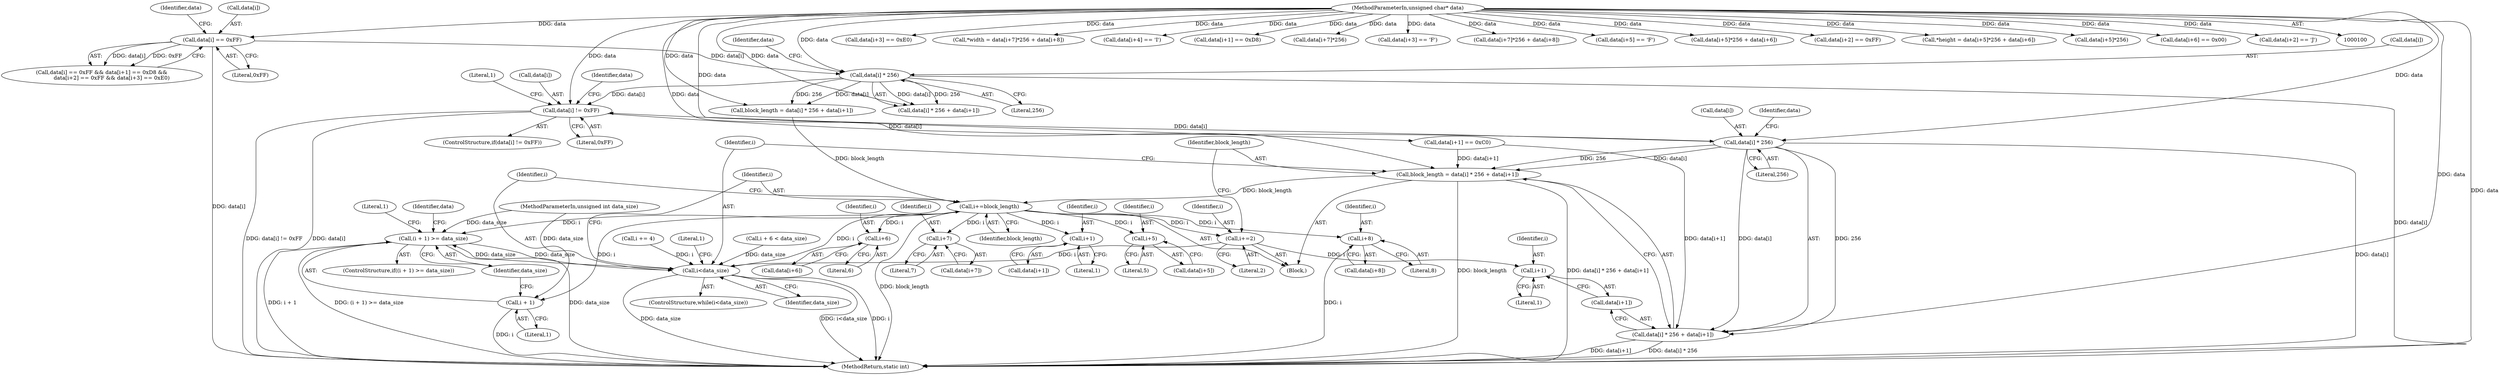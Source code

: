 digraph "1_PDFGen_ee58aff6918b8bbc3be29b9e3089485ea46ff956@array" {
"1000229" [label="(Call,data[i] != 0xFF)"];
"1000286" [label="(Call,data[i] * 256)"];
"1000229" [label="(Call,data[i] != 0xFF)"];
"1000201" [label="(Call,data[i] * 256)"];
"1000118" [label="(Call,data[i] == 0xFF)"];
"1000101" [label="(MethodParameterIn,unsigned char* data)"];
"1000283" [label="(Call,block_length = data[i] * 256 + data[i+1])"];
"1000216" [label="(Call,i+=block_length)"];
"1000220" [label="(Call,(i + 1) >= data_size)"];
"1000212" [label="(Call,i<data_size)"];
"1000221" [label="(Call,i + 1)"];
"1000241" [label="(Call,i+1)"];
"1000253" [label="(Call,i+5)"];
"1000259" [label="(Call,i+6)"];
"1000269" [label="(Call,i+7)"];
"1000275" [label="(Call,i+8)"];
"1000280" [label="(Call,i+=2)"];
"1000293" [label="(Call,i+1)"];
"1000285" [label="(Call,data[i] * 256 + data[i+1])"];
"1000227" [label="(Literal,1)"];
"1000202" [label="(Call,data[i])"];
"1000287" [label="(Call,data[i])"];
"1000295" [label="(Literal,1)"];
"1000277" [label="(Literal,8)"];
"1000233" [label="(Literal,0xFF)"];
"1000152" [label="(Call,i + 6 < data_size)"];
"1000254" [label="(Identifier,i)"];
"1000269" [label="(Call,i+7)"];
"1000243" [label="(Literal,1)"];
"1000212" [label="(Call,i<data_size)"];
"1000218" [label="(Identifier,block_length)"];
"1000223" [label="(Literal,1)"];
"1000139" [label="(Call,data[i+3] == 0xE0)"];
"1000242" [label="(Identifier,i)"];
"1000262" [label="(Call,*width = data[i+7]*256 + data[i+8])"];
"1000255" [label="(Literal,5)"];
"1000260" [label="(Identifier,i)"];
"1000221" [label="(Call,i + 1)"];
"1000200" [label="(Call,data[i] * 256 + data[i+1])"];
"1000267" [label="(Call,data[i+7])"];
"1000215" [label="(Block,)"];
"1000117" [label="(Call,data[i] == 0xFF && data[i+1] == 0xD8 &&\n            data[i+2] == 0xFF && data[i+3] == 0xE0)"];
"1000251" [label="(Call,data[i+5])"];
"1000281" [label="(Identifier,i)"];
"1000217" [label="(Identifier,i)"];
"1000174" [label="(Call,data[i+4] == 'I')"];
"1000124" [label="(Call,data[i+1] == 0xD8)"];
"1000261" [label="(Literal,6)"];
"1000214" [label="(Identifier,data_size)"];
"1000147" [label="(Call,i += 4)"];
"1000273" [label="(Call,data[i+8])"];
"1000198" [label="(Call,block_length = data[i] * 256 + data[i+1])"];
"1000213" [label="(Identifier,i)"];
"1000122" [label="(Literal,0xFF)"];
"1000224" [label="(Identifier,data_size)"];
"1000241" [label="(Call,i+1)"];
"1000292" [label="(Identifier,data)"];
"1000266" [label="(Call,data[i+7]*256)"];
"1000228" [label="(ControlStructure,if(data[i] != 0xFF))"];
"1000275" [label="(Call,i+8)"];
"1000270" [label="(Identifier,i)"];
"1000284" [label="(Identifier,block_length)"];
"1000286" [label="(Call,data[i] * 256)"];
"1000166" [label="(Call,data[i+3] == 'F')"];
"1000222" [label="(Identifier,i)"];
"1000299" [label="(MethodReturn,static int)"];
"1000259" [label="(Call,i+6)"];
"1000240" [label="(Identifier,data)"];
"1000236" [label="(Literal,1)"];
"1000280" [label="(Call,i+=2)"];
"1000290" [label="(Literal,256)"];
"1000283" [label="(Call,block_length = data[i] * 256 + data[i+1])"];
"1000265" [label="(Call,data[i+7]*256 + data[i+8])"];
"1000126" [label="(Identifier,data)"];
"1000219" [label="(ControlStructure,if((i + 1) >= data_size))"];
"1000294" [label="(Identifier,i)"];
"1000229" [label="(Call,data[i] != 0xFF)"];
"1000231" [label="(Identifier,data)"];
"1000182" [label="(Call,data[i+5] == 'F')"];
"1000257" [label="(Call,data[i+6])"];
"1000249" [label="(Call,data[i+5]*256 + data[i+6])"];
"1000132" [label="(Call,data[i+2] == 0xFF)"];
"1000298" [label="(Literal,1)"];
"1000271" [label="(Literal,7)"];
"1000246" [label="(Call,*height = data[i+5]*256 + data[i+6])"];
"1000205" [label="(Literal,256)"];
"1000285" [label="(Call,data[i] * 256 + data[i+1])"];
"1000207" [label="(Identifier,data)"];
"1000238" [label="(Call,data[i+1] == 0xC0)"];
"1000250" [label="(Call,data[i+5]*256)"];
"1000102" [label="(MethodParameterIn,unsigned int data_size)"];
"1000201" [label="(Call,data[i] * 256)"];
"1000211" [label="(ControlStructure,while(i<data_size))"];
"1000253" [label="(Call,i+5)"];
"1000291" [label="(Call,data[i+1])"];
"1000101" [label="(MethodParameterIn,unsigned char* data)"];
"1000189" [label="(Call,data[i+6] == 0x00)"];
"1000276" [label="(Identifier,i)"];
"1000118" [label="(Call,data[i] == 0xFF)"];
"1000119" [label="(Call,data[i])"];
"1000282" [label="(Literal,2)"];
"1000216" [label="(Call,i+=block_length)"];
"1000293" [label="(Call,i+1)"];
"1000158" [label="(Call,data[i+2] == 'J')"];
"1000220" [label="(Call,(i + 1) >= data_size)"];
"1000230" [label="(Call,data[i])"];
"1000239" [label="(Call,data[i+1])"];
"1000229" -> "1000228"  [label="AST: "];
"1000229" -> "1000233"  [label="CFG: "];
"1000230" -> "1000229"  [label="AST: "];
"1000233" -> "1000229"  [label="AST: "];
"1000236" -> "1000229"  [label="CFG: "];
"1000240" -> "1000229"  [label="CFG: "];
"1000229" -> "1000299"  [label="DDG: data[i] != 0xFF"];
"1000229" -> "1000299"  [label="DDG: data[i]"];
"1000286" -> "1000229"  [label="DDG: data[i]"];
"1000201" -> "1000229"  [label="DDG: data[i]"];
"1000101" -> "1000229"  [label="DDG: data"];
"1000229" -> "1000286"  [label="DDG: data[i]"];
"1000286" -> "1000285"  [label="AST: "];
"1000286" -> "1000290"  [label="CFG: "];
"1000287" -> "1000286"  [label="AST: "];
"1000290" -> "1000286"  [label="AST: "];
"1000292" -> "1000286"  [label="CFG: "];
"1000286" -> "1000299"  [label="DDG: data[i]"];
"1000286" -> "1000283"  [label="DDG: data[i]"];
"1000286" -> "1000283"  [label="DDG: 256"];
"1000286" -> "1000285"  [label="DDG: data[i]"];
"1000286" -> "1000285"  [label="DDG: 256"];
"1000101" -> "1000286"  [label="DDG: data"];
"1000201" -> "1000200"  [label="AST: "];
"1000201" -> "1000205"  [label="CFG: "];
"1000202" -> "1000201"  [label="AST: "];
"1000205" -> "1000201"  [label="AST: "];
"1000207" -> "1000201"  [label="CFG: "];
"1000201" -> "1000299"  [label="DDG: data[i]"];
"1000201" -> "1000198"  [label="DDG: data[i]"];
"1000201" -> "1000198"  [label="DDG: 256"];
"1000201" -> "1000200"  [label="DDG: data[i]"];
"1000201" -> "1000200"  [label="DDG: 256"];
"1000118" -> "1000201"  [label="DDG: data[i]"];
"1000101" -> "1000201"  [label="DDG: data"];
"1000118" -> "1000117"  [label="AST: "];
"1000118" -> "1000122"  [label="CFG: "];
"1000119" -> "1000118"  [label="AST: "];
"1000122" -> "1000118"  [label="AST: "];
"1000126" -> "1000118"  [label="CFG: "];
"1000117" -> "1000118"  [label="CFG: "];
"1000118" -> "1000299"  [label="DDG: data[i]"];
"1000118" -> "1000117"  [label="DDG: data[i]"];
"1000118" -> "1000117"  [label="DDG: 0xFF"];
"1000101" -> "1000118"  [label="DDG: data"];
"1000101" -> "1000100"  [label="AST: "];
"1000101" -> "1000299"  [label="DDG: data"];
"1000101" -> "1000124"  [label="DDG: data"];
"1000101" -> "1000132"  [label="DDG: data"];
"1000101" -> "1000139"  [label="DDG: data"];
"1000101" -> "1000158"  [label="DDG: data"];
"1000101" -> "1000166"  [label="DDG: data"];
"1000101" -> "1000174"  [label="DDG: data"];
"1000101" -> "1000182"  [label="DDG: data"];
"1000101" -> "1000189"  [label="DDG: data"];
"1000101" -> "1000198"  [label="DDG: data"];
"1000101" -> "1000200"  [label="DDG: data"];
"1000101" -> "1000238"  [label="DDG: data"];
"1000101" -> "1000246"  [label="DDG: data"];
"1000101" -> "1000250"  [label="DDG: data"];
"1000101" -> "1000249"  [label="DDG: data"];
"1000101" -> "1000262"  [label="DDG: data"];
"1000101" -> "1000266"  [label="DDG: data"];
"1000101" -> "1000265"  [label="DDG: data"];
"1000101" -> "1000283"  [label="DDG: data"];
"1000101" -> "1000285"  [label="DDG: data"];
"1000283" -> "1000215"  [label="AST: "];
"1000283" -> "1000285"  [label="CFG: "];
"1000284" -> "1000283"  [label="AST: "];
"1000285" -> "1000283"  [label="AST: "];
"1000213" -> "1000283"  [label="CFG: "];
"1000283" -> "1000299"  [label="DDG: data[i] * 256 + data[i+1]"];
"1000283" -> "1000299"  [label="DDG: block_length"];
"1000283" -> "1000216"  [label="DDG: block_length"];
"1000238" -> "1000283"  [label="DDG: data[i+1]"];
"1000216" -> "1000215"  [label="AST: "];
"1000216" -> "1000218"  [label="CFG: "];
"1000217" -> "1000216"  [label="AST: "];
"1000218" -> "1000216"  [label="AST: "];
"1000222" -> "1000216"  [label="CFG: "];
"1000216" -> "1000299"  [label="DDG: block_length"];
"1000198" -> "1000216"  [label="DDG: block_length"];
"1000212" -> "1000216"  [label="DDG: i"];
"1000216" -> "1000220"  [label="DDG: i"];
"1000216" -> "1000221"  [label="DDG: i"];
"1000216" -> "1000241"  [label="DDG: i"];
"1000216" -> "1000253"  [label="DDG: i"];
"1000216" -> "1000259"  [label="DDG: i"];
"1000216" -> "1000269"  [label="DDG: i"];
"1000216" -> "1000275"  [label="DDG: i"];
"1000216" -> "1000280"  [label="DDG: i"];
"1000220" -> "1000219"  [label="AST: "];
"1000220" -> "1000224"  [label="CFG: "];
"1000221" -> "1000220"  [label="AST: "];
"1000224" -> "1000220"  [label="AST: "];
"1000227" -> "1000220"  [label="CFG: "];
"1000231" -> "1000220"  [label="CFG: "];
"1000220" -> "1000299"  [label="DDG: i + 1"];
"1000220" -> "1000299"  [label="DDG: (i + 1) >= data_size"];
"1000220" -> "1000299"  [label="DDG: data_size"];
"1000220" -> "1000212"  [label="DDG: data_size"];
"1000212" -> "1000220"  [label="DDG: data_size"];
"1000102" -> "1000220"  [label="DDG: data_size"];
"1000212" -> "1000211"  [label="AST: "];
"1000212" -> "1000214"  [label="CFG: "];
"1000213" -> "1000212"  [label="AST: "];
"1000214" -> "1000212"  [label="AST: "];
"1000217" -> "1000212"  [label="CFG: "];
"1000298" -> "1000212"  [label="CFG: "];
"1000212" -> "1000299"  [label="DDG: data_size"];
"1000212" -> "1000299"  [label="DDG: i<data_size"];
"1000212" -> "1000299"  [label="DDG: i"];
"1000147" -> "1000212"  [label="DDG: i"];
"1000280" -> "1000212"  [label="DDG: i"];
"1000152" -> "1000212"  [label="DDG: data_size"];
"1000102" -> "1000212"  [label="DDG: data_size"];
"1000221" -> "1000223"  [label="CFG: "];
"1000222" -> "1000221"  [label="AST: "];
"1000223" -> "1000221"  [label="AST: "];
"1000224" -> "1000221"  [label="CFG: "];
"1000221" -> "1000299"  [label="DDG: i"];
"1000241" -> "1000239"  [label="AST: "];
"1000241" -> "1000243"  [label="CFG: "];
"1000242" -> "1000241"  [label="AST: "];
"1000243" -> "1000241"  [label="AST: "];
"1000239" -> "1000241"  [label="CFG: "];
"1000253" -> "1000251"  [label="AST: "];
"1000253" -> "1000255"  [label="CFG: "];
"1000254" -> "1000253"  [label="AST: "];
"1000255" -> "1000253"  [label="AST: "];
"1000251" -> "1000253"  [label="CFG: "];
"1000259" -> "1000257"  [label="AST: "];
"1000259" -> "1000261"  [label="CFG: "];
"1000260" -> "1000259"  [label="AST: "];
"1000261" -> "1000259"  [label="AST: "];
"1000257" -> "1000259"  [label="CFG: "];
"1000269" -> "1000267"  [label="AST: "];
"1000269" -> "1000271"  [label="CFG: "];
"1000270" -> "1000269"  [label="AST: "];
"1000271" -> "1000269"  [label="AST: "];
"1000267" -> "1000269"  [label="CFG: "];
"1000275" -> "1000273"  [label="AST: "];
"1000275" -> "1000277"  [label="CFG: "];
"1000276" -> "1000275"  [label="AST: "];
"1000277" -> "1000275"  [label="AST: "];
"1000273" -> "1000275"  [label="CFG: "];
"1000275" -> "1000299"  [label="DDG: i"];
"1000280" -> "1000215"  [label="AST: "];
"1000280" -> "1000282"  [label="CFG: "];
"1000281" -> "1000280"  [label="AST: "];
"1000282" -> "1000280"  [label="AST: "];
"1000284" -> "1000280"  [label="CFG: "];
"1000280" -> "1000293"  [label="DDG: i"];
"1000293" -> "1000291"  [label="AST: "];
"1000293" -> "1000295"  [label="CFG: "];
"1000294" -> "1000293"  [label="AST: "];
"1000295" -> "1000293"  [label="AST: "];
"1000291" -> "1000293"  [label="CFG: "];
"1000285" -> "1000291"  [label="CFG: "];
"1000291" -> "1000285"  [label="AST: "];
"1000285" -> "1000299"  [label="DDG: data[i] * 256"];
"1000285" -> "1000299"  [label="DDG: data[i+1]"];
"1000238" -> "1000285"  [label="DDG: data[i+1]"];
}
